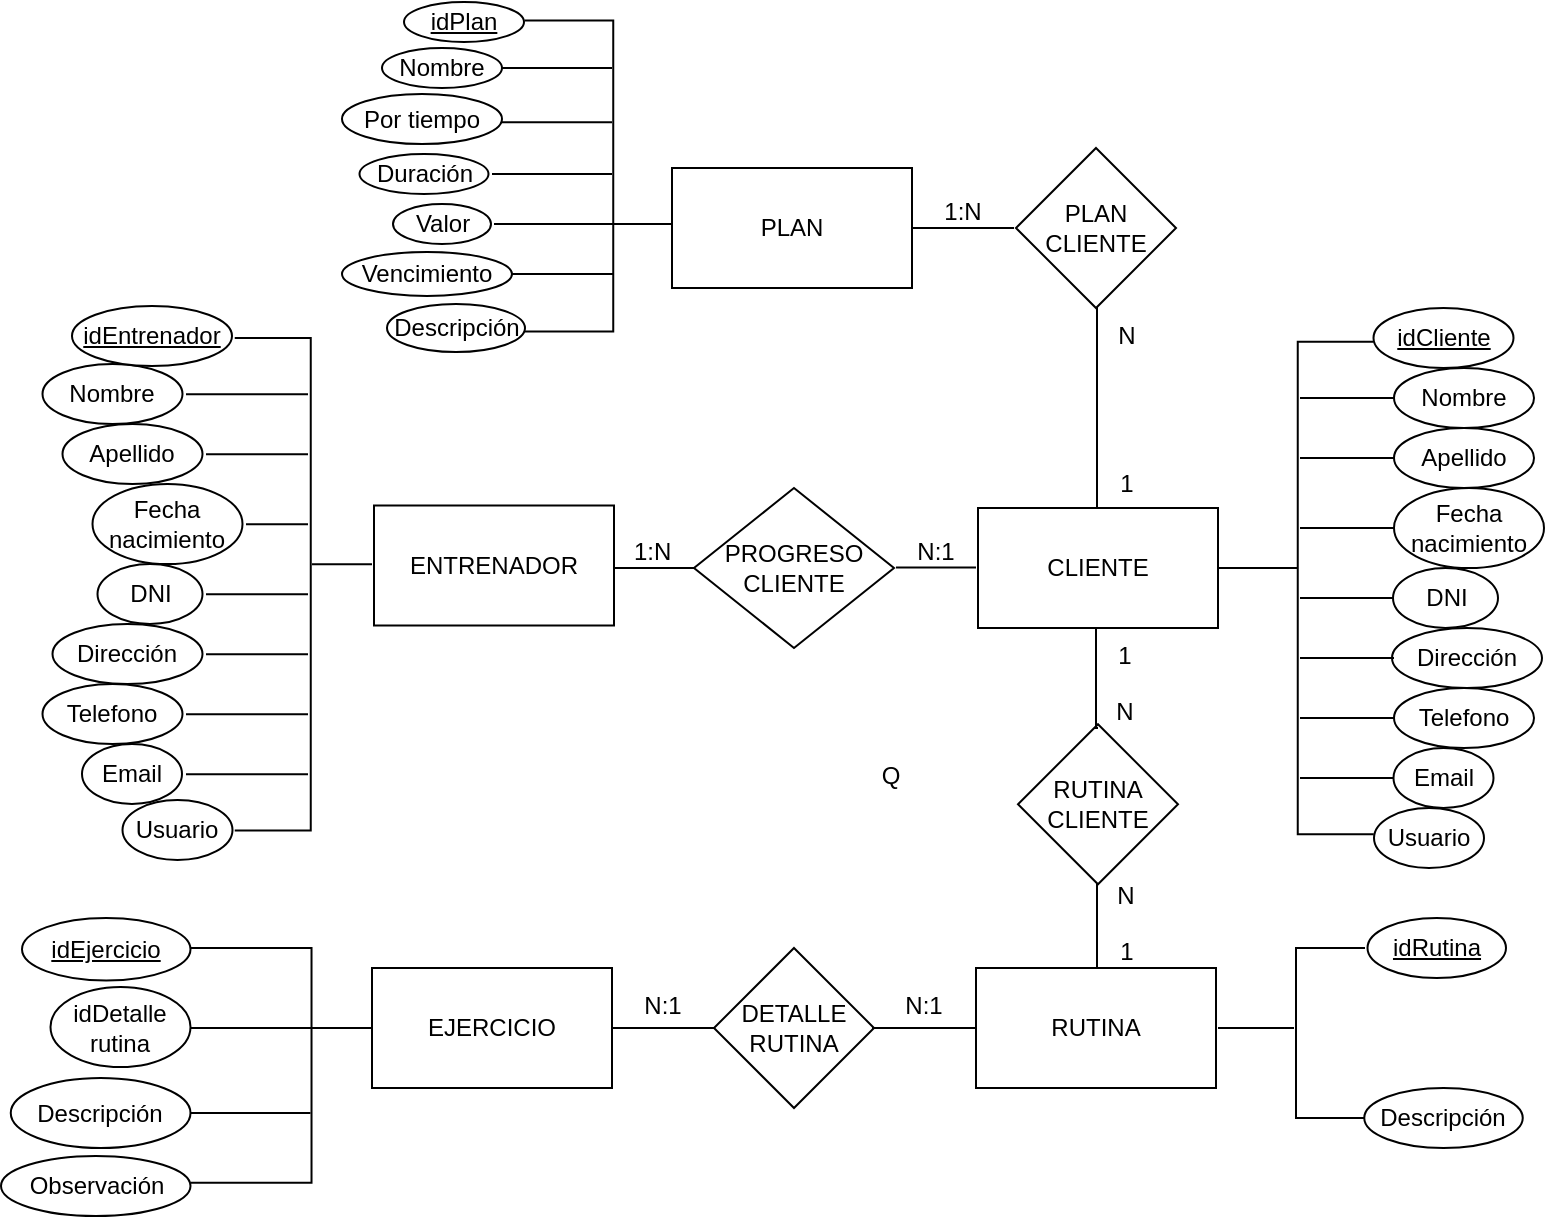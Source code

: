 <mxfile version="20.2.3" type="device"><diagram id="R2lEEEUBdFMjLlhIrx00" name="Page-1"><mxGraphModel dx="868" dy="1443" grid="1" gridSize="10" guides="1" tooltips="1" connect="1" arrows="1" fold="1" page="1" pageScale="1" pageWidth="1100" pageHeight="850" math="0" shadow="0" extFonts="Permanent Marker^https://fonts.googleapis.com/css?family=Permanent+Marker"><root><mxCell id="0"/><mxCell id="1" parent="0"/><mxCell id="Qeb512fnJmbNMJvKEfa_-2" value="&lt;font style=&quot;vertical-align: inherit;&quot;&gt;&lt;font style=&quot;vertical-align: inherit;&quot;&gt;RUTINA&lt;/font&gt;&lt;/font&gt;" style="rounded=0;whiteSpace=wrap;html=1;" parent="1" vertex="1"><mxGeometry x="537" y="-355" width="120" height="60" as="geometry"/></mxCell><mxCell id="Qeb512fnJmbNMJvKEfa_-3" value="EJERCICIO" style="rounded=0;whiteSpace=wrap;html=1;" parent="1" vertex="1"><mxGeometry x="235" y="-355" width="120" height="60" as="geometry"/></mxCell><mxCell id="Qeb512fnJmbNMJvKEfa_-4" value="&lt;font style=&quot;vertical-align: inherit;&quot;&gt;&lt;font style=&quot;vertical-align: inherit;&quot;&gt;PLAN&lt;/font&gt;&lt;/font&gt;" style="rounded=0;whiteSpace=wrap;html=1;" parent="1" vertex="1"><mxGeometry x="385" y="-755" width="120" height="60" as="geometry"/></mxCell><mxCell id="Qeb512fnJmbNMJvKEfa_-5" value="&lt;font style=&quot;vertical-align: inherit;&quot;&gt;&lt;font style=&quot;vertical-align: inherit;&quot;&gt;ENTRENADOR&lt;/font&gt;&lt;/font&gt;" style="rounded=0;whiteSpace=wrap;html=1;" parent="1" vertex="1"><mxGeometry x="236" y="-586.25" width="120" height="60" as="geometry"/></mxCell><mxCell id="Qeb512fnJmbNMJvKEfa_-6" value="&lt;font style=&quot;vertical-align: inherit;&quot;&gt;&lt;font style=&quot;vertical-align: inherit;&quot;&gt;CLIENTE&lt;/font&gt;&lt;/font&gt;" style="rounded=0;whiteSpace=wrap;html=1;" parent="1" vertex="1"><mxGeometry x="538" y="-585" width="120" height="60" as="geometry"/></mxCell><mxCell id="Qeb512fnJmbNMJvKEfa_-7" value="PLAN&lt;br&gt;CLIENTE" style="rhombus;whiteSpace=wrap;html=1;" parent="1" vertex="1"><mxGeometry x="557" y="-765" width="80" height="80" as="geometry"/></mxCell><mxCell id="Qeb512fnJmbNMJvKEfa_-8" value="DETALLE&lt;br&gt;RUTINA" style="rhombus;whiteSpace=wrap;html=1;" parent="1" vertex="1"><mxGeometry x="406" y="-365" width="80" height="80" as="geometry"/></mxCell><mxCell id="Qeb512fnJmbNMJvKEfa_-9" value="RUTINA&lt;br&gt;CLIENTE" style="rhombus;whiteSpace=wrap;html=1;" parent="1" vertex="1"><mxGeometry x="558" y="-476.87" width="80" height="80" as="geometry"/></mxCell><mxCell id="Qeb512fnJmbNMJvKEfa_-10" value="PROGRESO&lt;br&gt;CLIENTE" style="rhombus;whiteSpace=wrap;html=1;" parent="1" vertex="1"><mxGeometry x="396" y="-595" width="100" height="80" as="geometry"/></mxCell><mxCell id="Qeb512fnJmbNMJvKEfa_-11" value="Usuario" style="ellipse;whiteSpace=wrap;html=1;" parent="1" vertex="1"><mxGeometry x="736" y="-435" width="55" height="30" as="geometry"/></mxCell><mxCell id="Qeb512fnJmbNMJvKEfa_-12" value="Email" style="ellipse;whiteSpace=wrap;html=1;" parent="1" vertex="1"><mxGeometry x="745.75" y="-465" width="50" height="30" as="geometry"/></mxCell><mxCell id="Qeb512fnJmbNMJvKEfa_-13" value="Telefono" style="ellipse;whiteSpace=wrap;html=1;" parent="1" vertex="1"><mxGeometry x="746" y="-495" width="70" height="30" as="geometry"/></mxCell><mxCell id="Qeb512fnJmbNMJvKEfa_-14" value="Dirección" style="ellipse;whiteSpace=wrap;html=1;" parent="1" vertex="1"><mxGeometry x="745" y="-525" width="75" height="30" as="geometry"/></mxCell><mxCell id="Qeb512fnJmbNMJvKEfa_-15" value="DNI" style="ellipse;whiteSpace=wrap;html=1;" parent="1" vertex="1"><mxGeometry x="745.5" y="-555" width="52.5" height="30" as="geometry"/></mxCell><mxCell id="Qeb512fnJmbNMJvKEfa_-16" value="Fecha&lt;br&gt;nacimiento" style="ellipse;whiteSpace=wrap;html=1;" parent="1" vertex="1"><mxGeometry x="746" y="-595" width="75" height="40" as="geometry"/></mxCell><mxCell id="Qeb512fnJmbNMJvKEfa_-17" value="Apellido" style="ellipse;whiteSpace=wrap;html=1;" parent="1" vertex="1"><mxGeometry x="746" y="-625" width="70" height="30" as="geometry"/></mxCell><mxCell id="Qeb512fnJmbNMJvKEfa_-18" value="Nombre" style="ellipse;whiteSpace=wrap;html=1;" parent="1" vertex="1"><mxGeometry x="746" y="-655" width="70" height="30" as="geometry"/></mxCell><mxCell id="Qeb512fnJmbNMJvKEfa_-23" value="" style="shape=partialRectangle;whiteSpace=wrap;html=1;bottom=1;right=1;left=1;top=0;fillColor=none;routingCenterX=-0.5;rotation=90;" parent="1" vertex="1"><mxGeometry x="593.5" y="-563.75" width="246.25" height="37.5" as="geometry"/></mxCell><mxCell id="Qeb512fnJmbNMJvKEfa_-36" value="" style="line;strokeWidth=1;rotatable=0;dashed=0;labelPosition=right;align=left;verticalAlign=middle;spacingTop=0;spacingLeft=6;points=[];portConstraint=eastwest;" parent="1" vertex="1"><mxGeometry x="699" y="-645" width="47" height="10" as="geometry"/></mxCell><mxCell id="Qeb512fnJmbNMJvKEfa_-37" value="" style="line;strokeWidth=1;rotatable=0;dashed=0;labelPosition=right;align=left;verticalAlign=middle;spacingTop=0;spacingLeft=6;points=[];portConstraint=eastwest;" parent="1" vertex="1"><mxGeometry x="699" y="-615" width="47" height="10" as="geometry"/></mxCell><mxCell id="Qeb512fnJmbNMJvKEfa_-38" value="" style="line;strokeWidth=1;rotatable=0;dashed=0;labelPosition=right;align=left;verticalAlign=middle;spacingTop=0;spacingLeft=6;points=[];portConstraint=eastwest;" parent="1" vertex="1"><mxGeometry x="699" y="-580" width="47" height="10" as="geometry"/></mxCell><mxCell id="Qeb512fnJmbNMJvKEfa_-39" value="" style="line;strokeWidth=1;rotatable=0;dashed=0;labelPosition=right;align=left;verticalAlign=middle;spacingTop=0;spacingLeft=6;points=[];portConstraint=eastwest;" parent="1" vertex="1"><mxGeometry x="699" y="-545" width="47" height="10" as="geometry"/></mxCell><mxCell id="Qeb512fnJmbNMJvKEfa_-40" value="" style="line;strokeWidth=1;rotatable=0;dashed=0;labelPosition=right;align=left;verticalAlign=middle;spacingTop=0;spacingLeft=6;points=[];portConstraint=eastwest;" parent="1" vertex="1"><mxGeometry x="699" y="-515" width="47" height="10" as="geometry"/></mxCell><mxCell id="Qeb512fnJmbNMJvKEfa_-41" value="" style="line;strokeWidth=1;rotatable=0;dashed=0;labelPosition=right;align=left;verticalAlign=middle;spacingTop=0;spacingLeft=6;points=[];portConstraint=eastwest;" parent="1" vertex="1"><mxGeometry x="699" y="-485" width="47" height="10" as="geometry"/></mxCell><mxCell id="Qeb512fnJmbNMJvKEfa_-42" value="" style="line;strokeWidth=1;rotatable=0;dashed=0;labelPosition=right;align=left;verticalAlign=middle;spacingTop=0;spacingLeft=6;points=[];portConstraint=eastwest;" parent="1" vertex="1"><mxGeometry x="699" y="-455" width="47" height="10" as="geometry"/></mxCell><mxCell id="Qeb512fnJmbNMJvKEfa_-43" value="" style="line;strokeWidth=1;rotatable=0;dashed=0;labelPosition=right;align=center;verticalAlign=middle;spacingTop=0;spacingLeft=6;points=[];portConstraint=eastwest;" parent="1" vertex="1"><mxGeometry x="658" y="-560" width="40" height="10" as="geometry"/></mxCell><mxCell id="Qeb512fnJmbNMJvKEfa_-49" value="" style="line;strokeWidth=1;rotatable=0;dashed=0;labelPosition=right;align=left;verticalAlign=middle;spacingTop=0;spacingLeft=6;points=[];portConstraint=eastwest;" parent="1" vertex="1"><mxGeometry x="356" y="-560" width="40" height="10" as="geometry"/></mxCell><mxCell id="Qeb512fnJmbNMJvKEfa_-50" value="" style="line;strokeWidth=1;rotatable=0;dashed=0;labelPosition=right;align=left;verticalAlign=middle;spacingTop=0;spacingLeft=6;points=[];portConstraint=eastwest;fontFamily=Helvetica;" parent="1" vertex="1"><mxGeometry x="497" y="-560.25" width="40" height="10" as="geometry"/></mxCell><mxCell id="Qeb512fnJmbNMJvKEfa_-51" value="idCliente" style="ellipse;whiteSpace=wrap;html=1;align=center;fontStyle=4;fontFamily=Helvetica;" parent="1" vertex="1"><mxGeometry x="735.75" y="-685" width="70" height="30" as="geometry"/></mxCell><mxCell id="Qeb512fnJmbNMJvKEfa_-69" value="" style="shape=partialRectangle;whiteSpace=wrap;html=1;bottom=1;right=1;left=1;top=0;fillColor=none;routingCenterX=-0.5;rotation=-90;" parent="1" vertex="1"><mxGeometry x="62.5" y="-565.625" width="246.25" height="37.5" as="geometry"/></mxCell><mxCell id="Qeb512fnJmbNMJvKEfa_-70" value="" style="line;strokeWidth=1;rotatable=0;dashed=0;labelPosition=right;align=left;verticalAlign=middle;spacingTop=0;spacingLeft=6;points=[];portConstraint=eastwest;" parent="1" vertex="1"><mxGeometry x="142" y="-646.87" width="61" height="10" as="geometry"/></mxCell><mxCell id="Qeb512fnJmbNMJvKEfa_-71" value="" style="line;strokeWidth=1;rotatable=0;dashed=0;labelPosition=right;align=left;verticalAlign=middle;spacingTop=0;spacingLeft=6;points=[];portConstraint=eastwest;" parent="1" vertex="1"><mxGeometry x="152" y="-616.87" width="51" height="10" as="geometry"/></mxCell><mxCell id="Qeb512fnJmbNMJvKEfa_-72" value="" style="line;strokeWidth=1;rotatable=0;dashed=0;labelPosition=right;align=left;verticalAlign=middle;spacingTop=0;spacingLeft=6;points=[];portConstraint=eastwest;" parent="1" vertex="1"><mxGeometry x="172" y="-581.87" width="31" height="10" as="geometry"/></mxCell><mxCell id="Qeb512fnJmbNMJvKEfa_-73" value="" style="line;strokeWidth=1;rotatable=0;dashed=0;labelPosition=right;align=left;verticalAlign=middle;spacingTop=0;spacingLeft=6;points=[];portConstraint=eastwest;" parent="1" vertex="1"><mxGeometry x="152" y="-546.87" width="51" height="10" as="geometry"/></mxCell><mxCell id="Qeb512fnJmbNMJvKEfa_-74" value="" style="line;strokeWidth=1;rotatable=0;dashed=0;labelPosition=right;align=left;verticalAlign=middle;spacingTop=0;spacingLeft=6;points=[];portConstraint=eastwest;" parent="1" vertex="1"><mxGeometry x="152" y="-516.87" width="51" height="10" as="geometry"/></mxCell><mxCell id="Qeb512fnJmbNMJvKEfa_-75" value="" style="line;strokeWidth=1;rotatable=0;dashed=0;labelPosition=right;align=left;verticalAlign=middle;spacingTop=0;spacingLeft=6;points=[];portConstraint=eastwest;" parent="1" vertex="1"><mxGeometry x="142" y="-486.87" width="61" height="10" as="geometry"/></mxCell><mxCell id="Qeb512fnJmbNMJvKEfa_-76" value="" style="line;strokeWidth=1;rotatable=0;dashed=0;labelPosition=right;align=left;verticalAlign=middle;spacingTop=0;spacingLeft=6;points=[];portConstraint=eastwest;" parent="1" vertex="1"><mxGeometry x="142" y="-456.87" width="61" height="10" as="geometry"/></mxCell><mxCell id="Qeb512fnJmbNMJvKEfa_-77" value="" style="line;strokeWidth=1;rotatable=0;dashed=0;labelPosition=right;align=left;verticalAlign=middle;spacingTop=0;spacingLeft=6;points=[];portConstraint=eastwest;" parent="1" vertex="1"><mxGeometry x="205" y="-561.87" width="30" height="10" as="geometry"/></mxCell><mxCell id="Qeb512fnJmbNMJvKEfa_-78" value="Usuario" style="ellipse;whiteSpace=wrap;html=1;" parent="1" vertex="1"><mxGeometry x="110.25" y="-439" width="55" height="30" as="geometry"/></mxCell><mxCell id="Qeb512fnJmbNMJvKEfa_-79" value="Email" style="ellipse;whiteSpace=wrap;html=1;" parent="1" vertex="1"><mxGeometry x="90" y="-467" width="50" height="30" as="geometry"/></mxCell><mxCell id="Qeb512fnJmbNMJvKEfa_-80" value="Telefono" style="ellipse;whiteSpace=wrap;html=1;" parent="1" vertex="1"><mxGeometry x="70.25" y="-497" width="70" height="30" as="geometry"/></mxCell><mxCell id="Qeb512fnJmbNMJvKEfa_-81" value="Dirección" style="ellipse;whiteSpace=wrap;html=1;" parent="1" vertex="1"><mxGeometry x="75.25" y="-527" width="75" height="30" as="geometry"/></mxCell><mxCell id="Qeb512fnJmbNMJvKEfa_-82" value="DNI" style="ellipse;whiteSpace=wrap;html=1;" parent="1" vertex="1"><mxGeometry x="97.75" y="-557" width="52.5" height="30" as="geometry"/></mxCell><mxCell id="Qeb512fnJmbNMJvKEfa_-83" value="Fecha&lt;br&gt;nacimiento" style="ellipse;whiteSpace=wrap;html=1;" parent="1" vertex="1"><mxGeometry x="95.25" y="-597" width="75" height="40" as="geometry"/></mxCell><mxCell id="Qeb512fnJmbNMJvKEfa_-84" value="Apellido" style="ellipse;whiteSpace=wrap;html=1;" parent="1" vertex="1"><mxGeometry x="80.25" y="-627" width="70" height="30" as="geometry"/></mxCell><mxCell id="Qeb512fnJmbNMJvKEfa_-85" value="Nombre" style="ellipse;whiteSpace=wrap;html=1;" parent="1" vertex="1"><mxGeometry x="70.25" y="-657" width="70" height="30" as="geometry"/></mxCell><mxCell id="Qeb512fnJmbNMJvKEfa_-86" value="idEntrenador" style="ellipse;whiteSpace=wrap;html=1;align=center;fontStyle=4;fontFamily=Helvetica;" parent="1" vertex="1"><mxGeometry x="85" y="-686" width="80" height="30" as="geometry"/></mxCell><mxCell id="Qeb512fnJmbNMJvKEfa_-99" value="" style="shape=crossbar;whiteSpace=wrap;html=1;rounded=1;direction=south;fontFamily=Helvetica;" parent="1" vertex="1"><mxGeometry x="597" y="-685" width="1" height="100" as="geometry"/></mxCell><mxCell id="Qeb512fnJmbNMJvKEfa_-101" value="" style="shape=crossbar;whiteSpace=wrap;html=1;rounded=1;direction=south;fontFamily=Helvetica;" parent="1" vertex="1"><mxGeometry x="596" y="-525" width="2" height="50" as="geometry"/></mxCell><mxCell id="Qeb512fnJmbNMJvKEfa_-102" value="" style="shape=crossbar;whiteSpace=wrap;html=1;rounded=1;direction=south;fontFamily=Helvetica;" parent="1" vertex="1"><mxGeometry x="597" y="-396.87" width="1" height="41.87" as="geometry"/></mxCell><mxCell id="Qeb512fnJmbNMJvKEfa_-104" value="" style="line;strokeWidth=1;rotatable=0;dashed=0;labelPosition=right;align=left;verticalAlign=middle;spacingTop=0;spacingLeft=6;points=[];portConstraint=eastwest;fontFamily=Helvetica;" parent="1" vertex="1"><mxGeometry x="485" y="-330" width="52" height="10" as="geometry"/></mxCell><mxCell id="Qeb512fnJmbNMJvKEfa_-105" value="" style="line;strokeWidth=1;rotatable=0;dashed=0;labelPosition=right;align=left;verticalAlign=middle;spacingTop=0;spacingLeft=6;points=[];portConstraint=eastwest;fontFamily=Helvetica;" parent="1" vertex="1"><mxGeometry x="355" y="-330" width="51" height="10" as="geometry"/></mxCell><mxCell id="Qeb512fnJmbNMJvKEfa_-106" value="" style="line;strokeWidth=1;rotatable=0;dashed=0;labelPosition=right;align=left;verticalAlign=middle;spacingTop=0;spacingLeft=6;points=[];portConstraint=eastwest;fontFamily=Helvetica;" parent="1" vertex="1"><mxGeometry x="505" y="-730" width="51" height="10" as="geometry"/></mxCell><mxCell id="Qeb512fnJmbNMJvKEfa_-108" value="Por tiempo" style="ellipse;whiteSpace=wrap;html=1;align=center;fontFamily=Helvetica;" parent="1" vertex="1"><mxGeometry x="220" y="-792" width="80" height="25" as="geometry"/></mxCell><mxCell id="Qeb512fnJmbNMJvKEfa_-109" value="Vencimiento" style="ellipse;whiteSpace=wrap;html=1;align=center;fontFamily=Helvetica;" parent="1" vertex="1"><mxGeometry x="220" y="-713" width="85" height="22" as="geometry"/></mxCell><mxCell id="Qeb512fnJmbNMJvKEfa_-110" value="Duración" style="ellipse;whiteSpace=wrap;html=1;align=center;fontFamily=Helvetica;" parent="1" vertex="1"><mxGeometry x="228.75" y="-762" width="64.5" height="20" as="geometry"/></mxCell><mxCell id="Qeb512fnJmbNMJvKEfa_-111" value="Descripción" style="ellipse;whiteSpace=wrap;html=1;align=center;fontFamily=Helvetica;" parent="1" vertex="1"><mxGeometry x="242.5" y="-687" width="69" height="24" as="geometry"/></mxCell><mxCell id="Qeb512fnJmbNMJvKEfa_-112" value="Valor" style="ellipse;whiteSpace=wrap;html=1;align=center;fontFamily=Helvetica;" parent="1" vertex="1"><mxGeometry x="245.5" y="-737" width="49" height="20" as="geometry"/></mxCell><mxCell id="Qeb512fnJmbNMJvKEfa_-113" value="Nombre" style="ellipse;whiteSpace=wrap;html=1;align=center;fontFamily=Helvetica;" parent="1" vertex="1"><mxGeometry x="240" y="-815" width="60" height="20" as="geometry"/></mxCell><mxCell id="Qeb512fnJmbNMJvKEfa_-114" value="" style="shape=partialRectangle;whiteSpace=wrap;html=1;bottom=1;right=1;left=1;top=0;fillColor=none;routingCenterX=-0.5;fontFamily=Helvetica;rotation=-90;" parent="1" vertex="1"><mxGeometry x="256" y="-772.87" width="155.5" height="43.75" as="geometry"/></mxCell><mxCell id="Qeb512fnJmbNMJvKEfa_-116" value="idPlan" style="ellipse;whiteSpace=wrap;html=1;align=center;fontStyle=4;fontFamily=Helvetica;" parent="1" vertex="1"><mxGeometry x="251" y="-838" width="60" height="20" as="geometry"/></mxCell><mxCell id="Qeb512fnJmbNMJvKEfa_-117" value="" style="line;strokeWidth=1;rotatable=0;dashed=0;labelPosition=right;align=left;verticalAlign=middle;spacingTop=0;spacingLeft=6;points=[];portConstraint=eastwest;fontFamily=Helvetica;" parent="1" vertex="1"><mxGeometry x="300" y="-810" width="55" height="10" as="geometry"/></mxCell><mxCell id="Qeb512fnJmbNMJvKEfa_-119" value="" style="line;strokeWidth=1;rotatable=0;dashed=0;labelPosition=right;align=left;verticalAlign=middle;spacingTop=0;spacingLeft=6;points=[];portConstraint=eastwest;fontFamily=Helvetica;" parent="1" vertex="1"><mxGeometry x="300" y="-782.87" width="55" height="10" as="geometry"/></mxCell><mxCell id="Qeb512fnJmbNMJvKEfa_-120" value="" style="line;strokeWidth=1;rotatable=0;dashed=0;labelPosition=right;align=left;verticalAlign=middle;spacingTop=0;spacingLeft=6;points=[];portConstraint=eastwest;fontFamily=Helvetica;" parent="1" vertex="1"><mxGeometry x="295" y="-757" width="60" height="10" as="geometry"/></mxCell><mxCell id="Qeb512fnJmbNMJvKEfa_-121" value="" style="line;strokeWidth=1;rotatable=0;dashed=0;labelPosition=right;align=left;verticalAlign=middle;spacingTop=0;spacingLeft=6;points=[];portConstraint=eastwest;fontFamily=Helvetica;" parent="1" vertex="1"><mxGeometry x="296" y="-732" width="60" height="10" as="geometry"/></mxCell><mxCell id="Qeb512fnJmbNMJvKEfa_-122" value="" style="line;strokeWidth=1;rotatable=0;dashed=0;labelPosition=right;align=left;verticalAlign=middle;spacingTop=0;spacingLeft=6;points=[];portConstraint=eastwest;fontFamily=Helvetica;" parent="1" vertex="1"><mxGeometry x="304.75" y="-707" width="51.25" height="10" as="geometry"/></mxCell><mxCell id="Qeb512fnJmbNMJvKEfa_-123" value="" style="line;strokeWidth=1;rotatable=0;dashed=0;labelPosition=right;align=left;verticalAlign=middle;spacingTop=0;spacingLeft=6;points=[];portConstraint=eastwest;fontFamily=Helvetica;" parent="1" vertex="1"><mxGeometry x="356" y="-732" width="29" height="10" as="geometry"/></mxCell><mxCell id="Qeb512fnJmbNMJvKEfa_-124" value="" style="shape=partialRectangle;whiteSpace=wrap;html=1;bottom=1;right=1;left=1;top=0;fillColor=none;routingCenterX=-0.5;fontFamily=Helvetica;rotation=90;" parent="1" vertex="1"><mxGeometry x="671.5" y="-339.5" width="85" height="34" as="geometry"/></mxCell><mxCell id="Qeb512fnJmbNMJvKEfa_-125" value="" style="shape=partialRectangle;whiteSpace=wrap;html=1;bottom=1;right=1;left=1;top=0;fillColor=none;routingCenterX=-0.5;fontFamily=Helvetica;rotation=-90;" parent="1" vertex="1"><mxGeometry x="116.1" y="-336.33" width="117.32" height="60" as="geometry"/></mxCell><mxCell id="Qeb512fnJmbNMJvKEfa_-126" value="Descripción" style="ellipse;whiteSpace=wrap;html=1;align=center;fontFamily=Helvetica;" parent="1" vertex="1"><mxGeometry x="731.13" y="-295" width="79.25" height="30" as="geometry"/></mxCell><mxCell id="Qeb512fnJmbNMJvKEfa_-128" value="" style="line;strokeWidth=1;rotatable=0;dashed=0;labelPosition=right;align=left;verticalAlign=middle;spacingTop=0;spacingLeft=6;points=[];portConstraint=eastwest;fontFamily=Helvetica;" parent="1" vertex="1"><mxGeometry x="658" y="-330" width="38" height="10" as="geometry"/></mxCell><mxCell id="Qeb512fnJmbNMJvKEfa_-129" value="idRutina" style="ellipse;whiteSpace=wrap;html=1;align=center;fontStyle=4;fontFamily=Helvetica;" parent="1" vertex="1"><mxGeometry x="732.75" y="-380" width="69.25" height="30" as="geometry"/></mxCell><mxCell id="Qeb512fnJmbNMJvKEfa_-130" value="idEjercicio" style="ellipse;whiteSpace=wrap;html=1;align=center;fontStyle=4;fontFamily=Helvetica;" parent="1" vertex="1"><mxGeometry x="60" y="-380" width="84.25" height="31.25" as="geometry"/></mxCell><mxCell id="Qeb512fnJmbNMJvKEfa_-131" value="idDetalle&lt;br&gt;rutina" style="ellipse;whiteSpace=wrap;html=1;align=center;fontFamily=Helvetica;" parent="1" vertex="1"><mxGeometry x="74.25" y="-345.5" width="70" height="40" as="geometry"/></mxCell><mxCell id="Qeb512fnJmbNMJvKEfa_-134" value="Descripción" style="ellipse;whiteSpace=wrap;html=1;align=center;fontFamily=Helvetica;" parent="1" vertex="1"><mxGeometry x="54.38" y="-300" width="89.87" height="35" as="geometry"/></mxCell><mxCell id="Qeb512fnJmbNMJvKEfa_-136" value="Observación" style="ellipse;whiteSpace=wrap;html=1;align=center;fontFamily=Helvetica;" parent="1" vertex="1"><mxGeometry x="49.5" y="-261" width="94.75" height="30" as="geometry"/></mxCell><mxCell id="Qeb512fnJmbNMJvKEfa_-137" value="" style="line;strokeWidth=1;rotatable=0;dashed=0;labelPosition=right;align=left;verticalAlign=middle;spacingTop=0;spacingLeft=6;points=[];portConstraint=eastwest;fontFamily=Helvetica;" parent="1" vertex="1"><mxGeometry x="144.25" y="-330" width="60" height="10" as="geometry"/></mxCell><mxCell id="Qeb512fnJmbNMJvKEfa_-138" value="" style="line;strokeWidth=1;rotatable=0;dashed=0;labelPosition=right;align=left;verticalAlign=middle;spacingTop=0;spacingLeft=6;points=[];portConstraint=eastwest;fontFamily=Helvetica;" parent="1" vertex="1"><mxGeometry x="144.25" y="-287.5" width="60" height="10" as="geometry"/></mxCell><mxCell id="Qeb512fnJmbNMJvKEfa_-139" value="" style="line;strokeWidth=1;rotatable=0;dashed=0;labelPosition=right;align=left;verticalAlign=middle;spacingTop=0;spacingLeft=6;points=[];portConstraint=eastwest;fontFamily=Helvetica;" parent="1" vertex="1"><mxGeometry x="175" y="-330" width="60" height="10" as="geometry"/></mxCell><mxCell id="Qeb512fnJmbNMJvKEfa_-141" value="1:N" style="text;strokeColor=none;fillColor=none;spacingLeft=4;spacingRight=4;overflow=hidden;rotatable=0;points=[[0,0.5],[1,0.5]];portConstraint=eastwest;fontSize=12;fontFamily=Helvetica;" parent="1" vertex="1"><mxGeometry x="360" y="-576.87" width="36" height="30" as="geometry"/></mxCell><mxCell id="Qeb512fnJmbNMJvKEfa_-142" value="N:1" style="text;strokeColor=none;fillColor=none;spacingLeft=4;spacingRight=4;overflow=hidden;rotatable=0;points=[[0,0.5],[1,0.5]];portConstraint=eastwest;fontSize=12;fontFamily=Helvetica;align=center;" parent="1" vertex="1"><mxGeometry x="499" y="-576.87" width="36" height="30" as="geometry"/></mxCell><mxCell id="Qeb512fnJmbNMJvKEfa_-143" value="1" style="text;strokeColor=none;fillColor=none;spacingLeft=4;spacingRight=4;overflow=hidden;rotatable=0;points=[[0,0.5],[1,0.5]];portConstraint=eastwest;fontSize=12;fontFamily=Helvetica;align=center;" parent="1" vertex="1"><mxGeometry x="593.5" y="-611.25" width="38" height="25" as="geometry"/></mxCell><mxCell id="Qeb512fnJmbNMJvKEfa_-146" value="N" style="text;strokeColor=none;fillColor=none;spacingLeft=4;spacingRight=4;overflow=hidden;rotatable=0;points=[[0,0.5],[1,0.5]];portConstraint=eastwest;fontSize=12;fontFamily=Helvetica;align=center;" parent="1" vertex="1"><mxGeometry x="594.5" y="-685" width="36" height="30" as="geometry"/></mxCell><mxCell id="Qeb512fnJmbNMJvKEfa_-147" value="1:N" style="text;strokeColor=none;fillColor=none;spacingLeft=4;spacingRight=4;overflow=hidden;rotatable=0;points=[[0,0.5],[1,0.5]];portConstraint=eastwest;fontSize=12;fontFamily=Helvetica;align=center;" parent="1" vertex="1"><mxGeometry x="512.5" y="-747" width="36" height="30" as="geometry"/></mxCell><mxCell id="Qeb512fnJmbNMJvKEfa_-148" value="1" style="text;strokeColor=none;fillColor=none;spacingLeft=4;spacingRight=4;overflow=hidden;rotatable=0;points=[[0,0.5],[1,0.5]];portConstraint=eastwest;fontSize=12;fontFamily=Helvetica;align=center;" parent="1" vertex="1"><mxGeometry x="593.5" y="-525" width="36" height="30" as="geometry"/></mxCell><mxCell id="Qeb512fnJmbNMJvKEfa_-149" value="N" style="text;strokeColor=none;fillColor=none;spacingLeft=4;spacingRight=4;overflow=hidden;rotatable=0;points=[[0,0.5],[1,0.5]];portConstraint=eastwest;fontSize=12;fontFamily=Helvetica;align=center;" parent="1" vertex="1"><mxGeometry x="593.5" y="-497" width="36" height="30" as="geometry"/></mxCell><mxCell id="Qeb512fnJmbNMJvKEfa_-150" value="1" style="text;strokeColor=none;fillColor=none;spacingLeft=4;spacingRight=4;overflow=hidden;rotatable=0;points=[[0,0.5],[1,0.5]];portConstraint=eastwest;fontSize=12;fontFamily=Helvetica;align=center;" parent="1" vertex="1"><mxGeometry x="594.5" y="-377" width="36" height="30" as="geometry"/></mxCell><mxCell id="Qeb512fnJmbNMJvKEfa_-151" value="N" style="text;strokeColor=none;fillColor=none;spacingLeft=4;spacingRight=4;overflow=hidden;rotatable=0;points=[[0,0.5],[1,0.5]];portConstraint=eastwest;fontSize=12;fontFamily=Helvetica;align=center;" parent="1" vertex="1"><mxGeometry x="594" y="-405" width="36" height="30" as="geometry"/></mxCell><mxCell id="Qeb512fnJmbNMJvKEfa_-152" value="N:1" style="text;strokeColor=none;fillColor=none;spacingLeft=4;spacingRight=4;overflow=hidden;rotatable=0;points=[[0,0.5],[1,0.5]];portConstraint=eastwest;fontSize=12;fontFamily=Helvetica;align=center;" parent="1" vertex="1"><mxGeometry x="493" y="-350" width="36" height="30" as="geometry"/></mxCell><mxCell id="Qeb512fnJmbNMJvKEfa_-153" value="N:1" style="text;strokeColor=none;fillColor=none;spacingLeft=4;spacingRight=4;overflow=hidden;rotatable=0;points=[[0,0.5],[1,0.5]];portConstraint=eastwest;fontSize=12;fontFamily=Helvetica;align=center;" parent="1" vertex="1"><mxGeometry x="362.5" y="-350" width="36" height="30" as="geometry"/></mxCell><mxCell id="Qeb512fnJmbNMJvKEfa_-155" value="Q" style="text;strokeColor=none;fillColor=none;spacingLeft=4;spacingRight=4;overflow=hidden;rotatable=0;points=[[0,0.5],[1,0.5]];portConstraint=eastwest;fontSize=12;fontFamily=Helvetica;align=center;" parent="1" vertex="1"><mxGeometry x="476.5" y="-465" width="36" height="30" as="geometry"/></mxCell></root></mxGraphModel></diagram></mxfile>